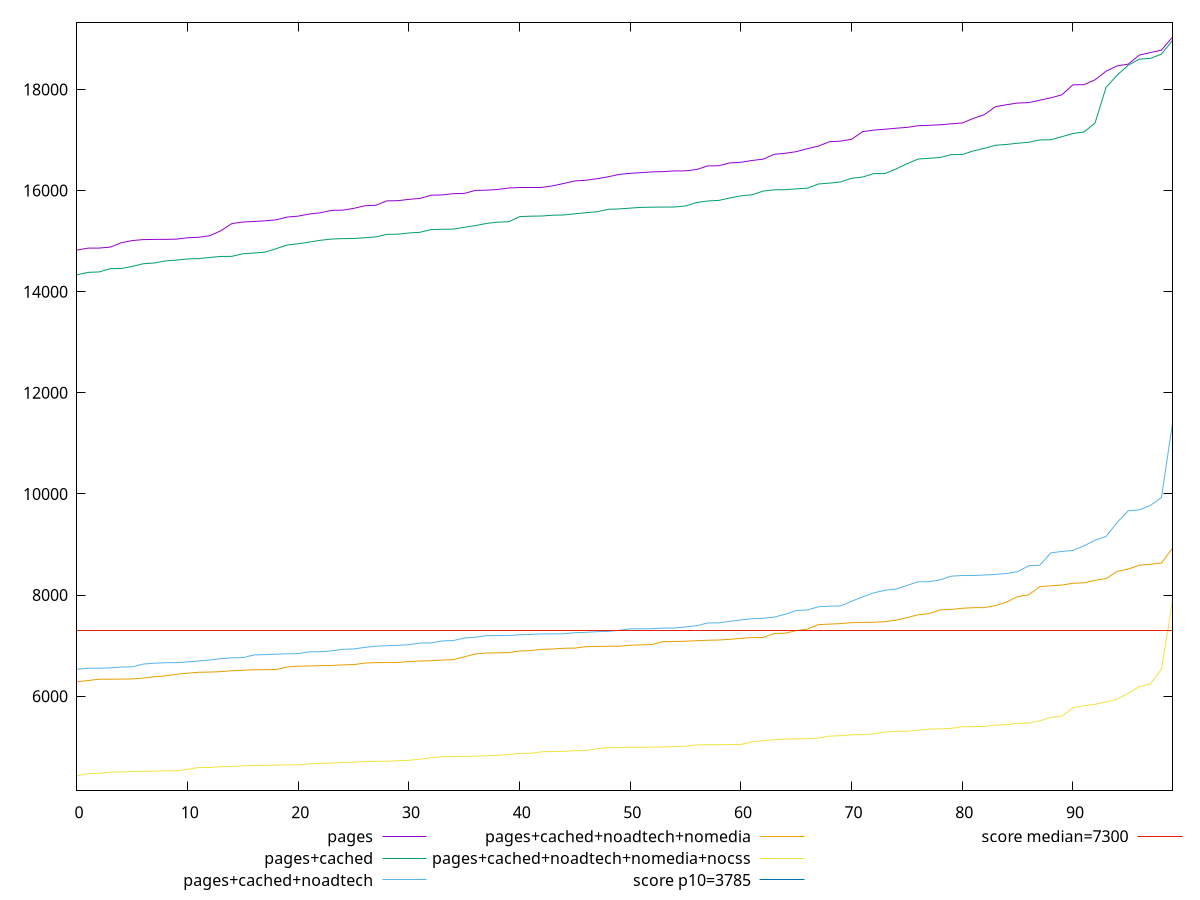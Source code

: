 reset

$pages <<EOF
0 14822.955500000004
1 14861.823499999999
2 14862.8225
3 14881.126499999997
4 14968.557500000003
5 15011.8365
6 15030.419999999998
7 15034.277499999997
8 15034.761999999997
9 15039.479500000001
10 15066.619999999999
11 15075.989
12 15106.824500000002
13 15205.801
14 15347.815000000002
15 15377.750499999998
16 15389.094000000001
17 15401.510000000002
18 15421.3605
19 15476.677499999998
20 15494.924
21 15536.297
22 15561.389500000001
23 15607.894
24 15613.0465
25 15647.839500000004
26 15698.710500000001
27 15710.329500000003
28 15796.99
29 15799.9675
30 15826.065000000002
31 15844.993999999999
32 15908.609
33 15914.371
34 15939.153499999999
35 15944.509
36 16003.503999999999
37 16008.086000000003
38 16020.966999999997
39 16050.969000000001
40 16060.171000000002
41 16065.317000000003
42 16065.350500000002
43 16094.552
44 16141.571
45 16190.757
46 16205.332
47 16234.436000000002
48 16273.098999999998
49 16319.7115
50 16341.117000000006
51 16355.2255
52 16369.864500000003
53 16375.016500000002
54 16388.7995
55 16390.428999999996
56 16417.527000000002
57 16488.252
58 16491.618000000002
59 16547.6015
60 16560.127500000002
61 16595.1685
62 16621.091999999997
63 16716.980499999998
64 16738.149
65 16770.0245
66 16828.77
67 16880.1655
68 16966.4275
69 16977.409000000003
70 17015.203999999998
71 17165.333000000006
72 17195.945
73 17213.324500000002
74 17232.936999999994
75 17250.389499999997
76 17282.116
77 17291.498
78 17301.13850000001
79 17320.663000000004
80 17337.500999999997
81 17428.901000000005
82 17502.2655
83 17660.043999999998
84 17697.996999999996
85 17731.802499999998
86 17740.084499999997
87 17787.297999999995
88 17835.1045
89 17893.784
90 18091.686999999998
91 18095.101000000002
92 18191.593
93 18362.230000000003
94 18467.3435
95 18500.494
96 18680.793499999996
97 18729.250500000002
98 18778.676000000003
99 19036.495000000003
EOF

$pagesCached <<EOF
0 14334.244999999999
1 14382.307499999999
2 14391.253999999997
3 14455.163000000004
4 14458.735999999999
5 14500.158999999996
6 14553.129999999996
7 14568.028000000004
8 14608.581499999997
9 14625.319
10 14648.014000000003
11 14654.55
12 14677.842999999997
13 14696.734
14 14698.938000000002
15 14750.510999999999
16 14764.884000000002
17 14782.6765
18 14851.05
19 14924.528499999997
20 14948.111499999995
21 14981.715499999998
22 15017.062999999998
23 15040.9035
24 15049.588
25 15052.603500000005
26 15066.927499999998
27 15084.340999999997
28 15133.718500000003
29 15137.704000000002
30 15161.620000000003
31 15175.113000000001
32 15229.324499999999
33 15234.735999999997
34 15237.754
35 15272.752000000004
36 15306.869
37 15350.288
38 15375.848000000002
39 15382.930499999995
40 15484.6655
41 15493.926
42 15497.003500000003
43 15512.690999999999
44 15517.749499999998
45 15540.842500000002
46 15562.284
47 15581.766500000002
48 15629.892
49 15636.868500000002
50 15653.403999999999
51 15667.697
52 15672.193000000001
53 15673.397500000003
54 15675.046999999999
55 15696.0795
56 15765.41
57 15794.172999999997
58 15805.733000000002
59 15853.005000000001
60 15896.0655
61 15917.276999999998
62 15989.725999999995
63 16014.820000000002
64 16018.221000000001
65 16033.498500000003
66 16047.233500000002
67 16130.634000000002
68 16147.701000000001
69 16170.090499999998
70 16243.672499999999
71 16267.929999999997
72 16336.829999999994
73 16336.971499999998
74 16424.788999999997
75 16530.7295
76 16623.530499999997
77 16639.3085
78 16654.882999999998
79 16710.3515
80 16713.881500000003
81 16784.8455
82 16835.358
83 16897.203
84 16912.197
85 16936.696000000004
86 16955.493000000002
87 17001.831499999997
88 17005.5175
89 17066.040500000003
90 17129.042999999994
91 17158.757999999998
92 17336.427
93 18042.978000000006
94 18284.608999999997
95 18479.332999999995
96 18600.353500000005
97 18614.606
98 18699.9755
99 18969.420000000002
EOF

$pagesCachedNoadtech <<EOF
0 6532.795
1 6551.3035
2 6552.1425
3 6558.186
4 6575.8775
5 6578.62
6 6634.777999999998
7 6651.50585
8 6660.628499999999
9 6662.067000000001
10 6676.0779999999995
11 6694.443049999999
12 6715.630499999999
13 6740.520799999999
14 6758.522000000001
15 6762.5615
16 6814.928999999999
17 6821.4305
18 6829.3755
19 6837.171
20 6841.399499999999
21 6876.003500000001
22 6879.889
23 6894.932000000002
24 6926.682500000001
25 6933.512
26 6963.9144000000015
27 6987.463499999998
28 6996.749999999999
29 7005.834
30 7017.861999999999
31 7050.106
32 7052.120999999999
33 7091.464
34 7099.3054999999995
35 7149.805000000001
36 7164.3915
37 7195.989
38 7198.033
39 7198.145
40 7213.4125
41 7220.5779999999995
42 7230.683
43 7231.588999999999
44 7234.1015
45 7254.6314999999995
46 7262.290999999999
47 7274.564
48 7281.085000000001
49 7301.807000000001
50 7330.6314999999995
51 7331.18
52 7334.1990000000005
53 7345.9439999999995
54 7347.3005
55 7369.7970000000005
56 7393.1745
57 7447.375500000001
58 7448.425799999999
59 7478.9749999999985
60 7507.086000000001
61 7531.142
62 7540.4985
63 7562.8615
64 7618.9835
65 7695.02
66 7703.8875
67 7768.089999999999
68 7778.641000000001
69 7784.115
70 7877.818999999999
71 7964.229000000001
72 8042.6635
73 8093.881000000003
74 8116.491000000001
75 8189.202499999999
76 8261.848
77 8263.602499999999
78 8300.020999999999
79 8372.626999999999
80 8383.459499999999
81 8383.479
82 8395.772
83 8407.514
84 8425.9755
85 8461.9
86 8579.357
87 8587.560000000001
88 8833.514
89 8861.766
90 8881.44
91 8973.9405
92 9083.7875
93 9158.809500000001
94 9437.167000000001
95 9665.981
96 9684.567000000001
97 9772.329000000002
98 9928.499500000002
99 11399.325999999997
EOF

$pagesCachedNoadtechNomedia <<EOF
0 6284.133999999999
1 6308.404
2 6333.997000000001
3 6335.2570000000005
4 6337.342
5 6339.891500000001
6 6357.6875
7 6383.148999999999
8 6402.389999999999
9 6432.843000000001
10 6453.880499999999
11 6472.071000000001
12 6475.7055
13 6484.236999999999
14 6502.698
15 6511.524
16 6521.2840000000015
17 6523.0285
18 6525.643000000002
19 6576.5282
20 6591.360000000001
21 6596.172999999999
22 6603.792000000001
23 6606.08
24 6618.237499999999
25 6624.178
26 6653.325000000001
27 6663.1926
28 6663.5605
29 6664.695500000001
30 6685.768
31 6695.482999999998
32 6699.441000000001
33 6713.1990000000005
34 6722.0244999999995
35 6777.933499999999
36 6834.8825
37 6852.287
38 6857.524500000001
39 6861.775
40 6891.601000000001
41 6900.735500000001
42 6926.006000000001
43 6931.956000000001
44 6947.154499999999
45 6949.977999999999
46 6979.102999999999
47 6983.7080000000005
48 6986.249
49 6987.502999999999
50 7005.7675
51 7014.397499999999
52 7022.5795
53 7079.622000000001
54 7080.1425
55 7086.162499999999
56 7097.029000000001
57 7105.744999999999
58 7110.405999999999
59 7123.967000000001
60 7143.4725
61 7159.693
62 7159.847000000002
63 7239.522999999999
64 7244.858
65 7295.108
66 7325.885
67 7414.447
68 7424.508999999999
69 7434.306
70 7453.618
71 7457.753999999999
72 7460.48
73 7473.929
74 7501.990999999999
75 7552.618000000001
76 7608.596
77 7631.0689999999995
78 7708.422
79 7714.889000000001
80 7738.579999999998
81 7748.785
82 7751.593000000001
83 7790.4169999999995
84 7860.473999999999
85 7968.285500000001
86 8003.639999999999
87 8165.987000000001
88 8181.748999999999
89 8196.884999999998
90 8232.9395
91 8241.11
92 8290.236
93 8324.493499999997
94 8468.121500000001
95 8513.304000000002
96 8589.604
97 8607.607
98 8633.267
99 8925.287
EOF

$pagesCachedNoadtechNomediaNocss <<EOF
0 4424.557999999999
1 4466.938
2 4473.1785
3 4496.536999999999
4 4501.749
5 4508.004400000001
6 4513.711499999999
7 4514.3375
8 4523.1939999999995
9 4524.7845
10 4551.005000000001
11 4588.518
12 4588.5515
13 4603.4935000000005
14 4610.425499999999
15 4620.498500000001
16 4629.642
17 4629.7835
18 4636.317349999999
19 4639.57
20 4641.2725
21 4660.234
22 4670.421
23 4675.8054999999995
24 4688.389500000001
25 4693.1235
26 4706.0695
27 4709.488
28 4712.156000000001
29 4722.7225
30 4730.5225
31 4754.359999999999
32 4781.315849999999
33 4802.620499999999
34 4804.309499999999
35 4806.46
36 4812.8724999999995
37 4820.701
38 4829.2750000000015
39 4843.099
40 4866.545
41 4868.860000000001
42 4899.251
43 4904.54
44 4907.9915
45 4920.684499999999
46 4923.64
47 4961.928
48 4978.6759999999995
49 4984.273499999999
50 4988.77
51 4988.931999999999
52 4990.6195
53 4993.449999999999
54 5001.290999999999
55 5010.374000000002
56 5035.218499999999
57 5038.9265000000005
58 5040.056500000001
59 5043.178999999999
60 5045.2880000000005
61 5095.465
62 5118.3949999999995
63 5138.6985
64 5150.4890000000005
65 5154.612000000001
66 5157.7285
67 5169.160999999999
68 5209.0509999999995
69 5217.304999999999
70 5233.559499999999
71 5240.137000000001
72 5253.241
73 5288.243
74 5304.3025
75 5305.643000000001
76 5325.7164999999995
77 5347.566999999999
78 5353.389000000001
79 5362.755999999999
80 5394.630999999999
81 5396.956
82 5400.032000000001
83 5427.2885
84 5434.628999999999
85 5463.244000000001
86 5467.352
87 5510.610500000001
88 5579.76
89 5604.143
90 5771.3425
91 5810.8099999999995
92 5839
93 5886.367
94 5938.061
95 6056.356
96 6187.024
97 6239.8185
98 6531.541
99 7886.3605
EOF

set key outside below
set xrange [0:99]
set yrange [4132.319259999999:19328.733740000003]
set trange [4132.319259999999:19328.733740000003]
set terminal svg size 640, 580 enhanced background rgb 'white'
set output "report_00015_2021-02-09T16-11-33.973Z/interactive/comparison/sorted/all_raw.svg"

plot $pages title "pages" with line, \
     $pagesCached title "pages+cached" with line, \
     $pagesCachedNoadtech title "pages+cached+noadtech" with line, \
     $pagesCachedNoadtechNomedia title "pages+cached+noadtech+nomedia" with line, \
     $pagesCachedNoadtechNomediaNocss title "pages+cached+noadtech+nomedia+nocss" with line, \
     3785 title "score p10=3785", \
     7300 title "score median=7300"

reset
